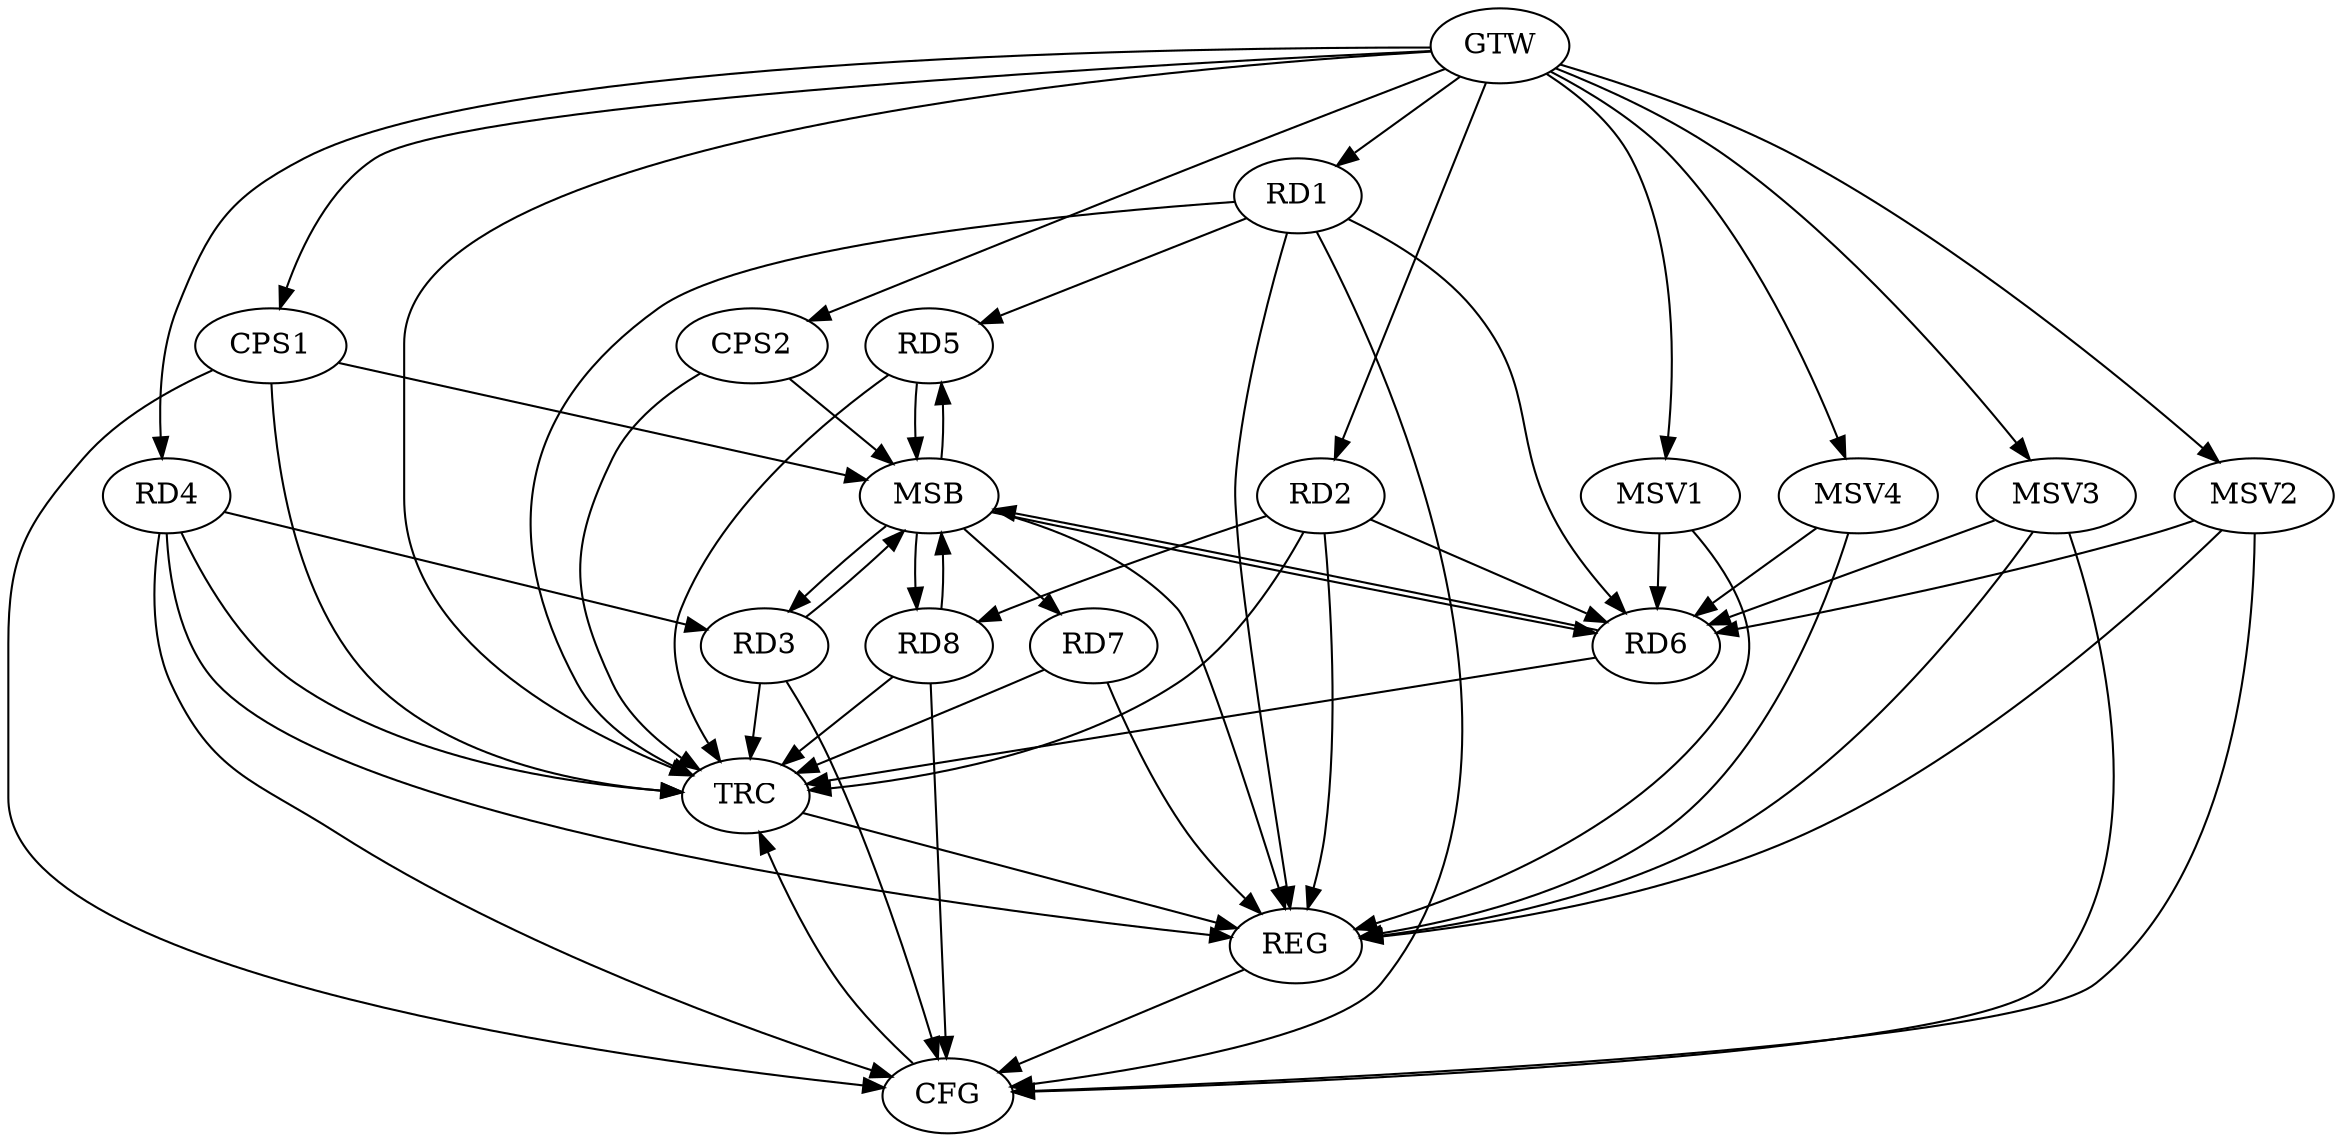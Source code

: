 strict digraph G {
  RD1 [ label="RD1" ];
  RD2 [ label="RD2" ];
  RD3 [ label="RD3" ];
  RD4 [ label="RD4" ];
  RD5 [ label="RD5" ];
  RD6 [ label="RD6" ];
  RD7 [ label="RD7" ];
  RD8 [ label="RD8" ];
  CPS1 [ label="CPS1" ];
  CPS2 [ label="CPS2" ];
  GTW [ label="GTW" ];
  REG [ label="REG" ];
  MSB [ label="MSB" ];
  CFG [ label="CFG" ];
  TRC [ label="TRC" ];
  MSV1 [ label="MSV1" ];
  MSV2 [ label="MSV2" ];
  MSV3 [ label="MSV3" ];
  MSV4 [ label="MSV4" ];
  RD1 -> RD5;
  RD1 -> RD6;
  RD2 -> RD6;
  RD2 -> RD8;
  RD4 -> RD3;
  GTW -> RD1;
  GTW -> RD2;
  GTW -> RD4;
  GTW -> CPS1;
  GTW -> CPS2;
  RD1 -> REG;
  RD2 -> REG;
  RD4 -> REG;
  RD7 -> REG;
  RD3 -> MSB;
  MSB -> REG;
  RD5 -> MSB;
  RD6 -> MSB;
  RD8 -> MSB;
  CPS1 -> MSB;
  MSB -> RD3;
  MSB -> RD5;
  CPS2 -> MSB;
  MSB -> RD6;
  MSB -> RD7;
  MSB -> RD8;
  RD8 -> CFG;
  RD3 -> CFG;
  RD4 -> CFG;
  CPS1 -> CFG;
  RD1 -> CFG;
  REG -> CFG;
  RD1 -> TRC;
  RD2 -> TRC;
  RD3 -> TRC;
  RD4 -> TRC;
  RD5 -> TRC;
  RD6 -> TRC;
  RD7 -> TRC;
  RD8 -> TRC;
  CPS1 -> TRC;
  CPS2 -> TRC;
  GTW -> TRC;
  CFG -> TRC;
  TRC -> REG;
  MSV1 -> RD6;
  GTW -> MSV1;
  MSV1 -> REG;
  MSV2 -> RD6;
  GTW -> MSV2;
  MSV2 -> REG;
  MSV2 -> CFG;
  MSV3 -> RD6;
  GTW -> MSV3;
  MSV3 -> REG;
  MSV3 -> CFG;
  MSV4 -> RD6;
  GTW -> MSV4;
  MSV4 -> REG;
}
